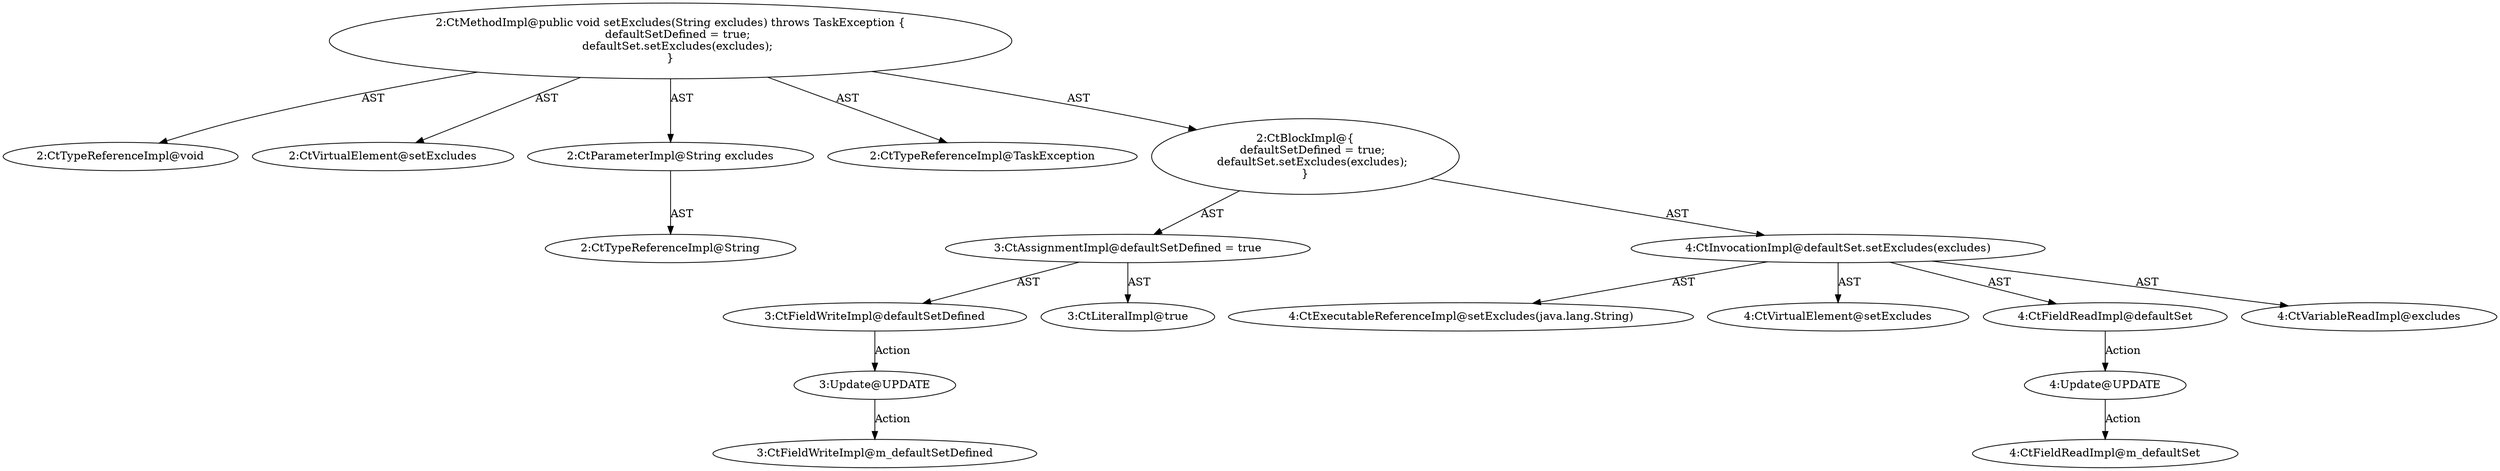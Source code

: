 digraph "setExcludes#?,String" {
0 [label="2:CtTypeReferenceImpl@void" shape=ellipse]
1 [label="2:CtVirtualElement@setExcludes" shape=ellipse]
2 [label="2:CtParameterImpl@String excludes" shape=ellipse]
3 [label="2:CtTypeReferenceImpl@String" shape=ellipse]
4 [label="2:CtTypeReferenceImpl@TaskException" shape=ellipse]
5 [label="3:CtFieldWriteImpl@defaultSetDefined" shape=ellipse]
6 [label="3:CtLiteralImpl@true" shape=ellipse]
7 [label="3:CtAssignmentImpl@defaultSetDefined = true" shape=ellipse]
8 [label="4:CtExecutableReferenceImpl@setExcludes(java.lang.String)" shape=ellipse]
9 [label="4:CtVirtualElement@setExcludes" shape=ellipse]
10 [label="4:CtFieldReadImpl@defaultSet" shape=ellipse]
11 [label="4:CtVariableReadImpl@excludes" shape=ellipse]
12 [label="4:CtInvocationImpl@defaultSet.setExcludes(excludes)" shape=ellipse]
13 [label="2:CtBlockImpl@\{
    defaultSetDefined = true;
    defaultSet.setExcludes(excludes);
\}" shape=ellipse]
14 [label="2:CtMethodImpl@public void setExcludes(String excludes) throws TaskException \{
    defaultSetDefined = true;
    defaultSet.setExcludes(excludes);
\}" shape=ellipse]
15 [label="3:Update@UPDATE" shape=ellipse]
16 [label="3:CtFieldWriteImpl@m_defaultSetDefined" shape=ellipse]
17 [label="4:Update@UPDATE" shape=ellipse]
18 [label="4:CtFieldReadImpl@m_defaultSet" shape=ellipse]
2 -> 3 [label="AST"];
5 -> 15 [label="Action"];
7 -> 5 [label="AST"];
7 -> 6 [label="AST"];
10 -> 17 [label="Action"];
12 -> 9 [label="AST"];
12 -> 10 [label="AST"];
12 -> 8 [label="AST"];
12 -> 11 [label="AST"];
13 -> 7 [label="AST"];
13 -> 12 [label="AST"];
14 -> 1 [label="AST"];
14 -> 0 [label="AST"];
14 -> 2 [label="AST"];
14 -> 4 [label="AST"];
14 -> 13 [label="AST"];
15 -> 16 [label="Action"];
17 -> 18 [label="Action"];
}